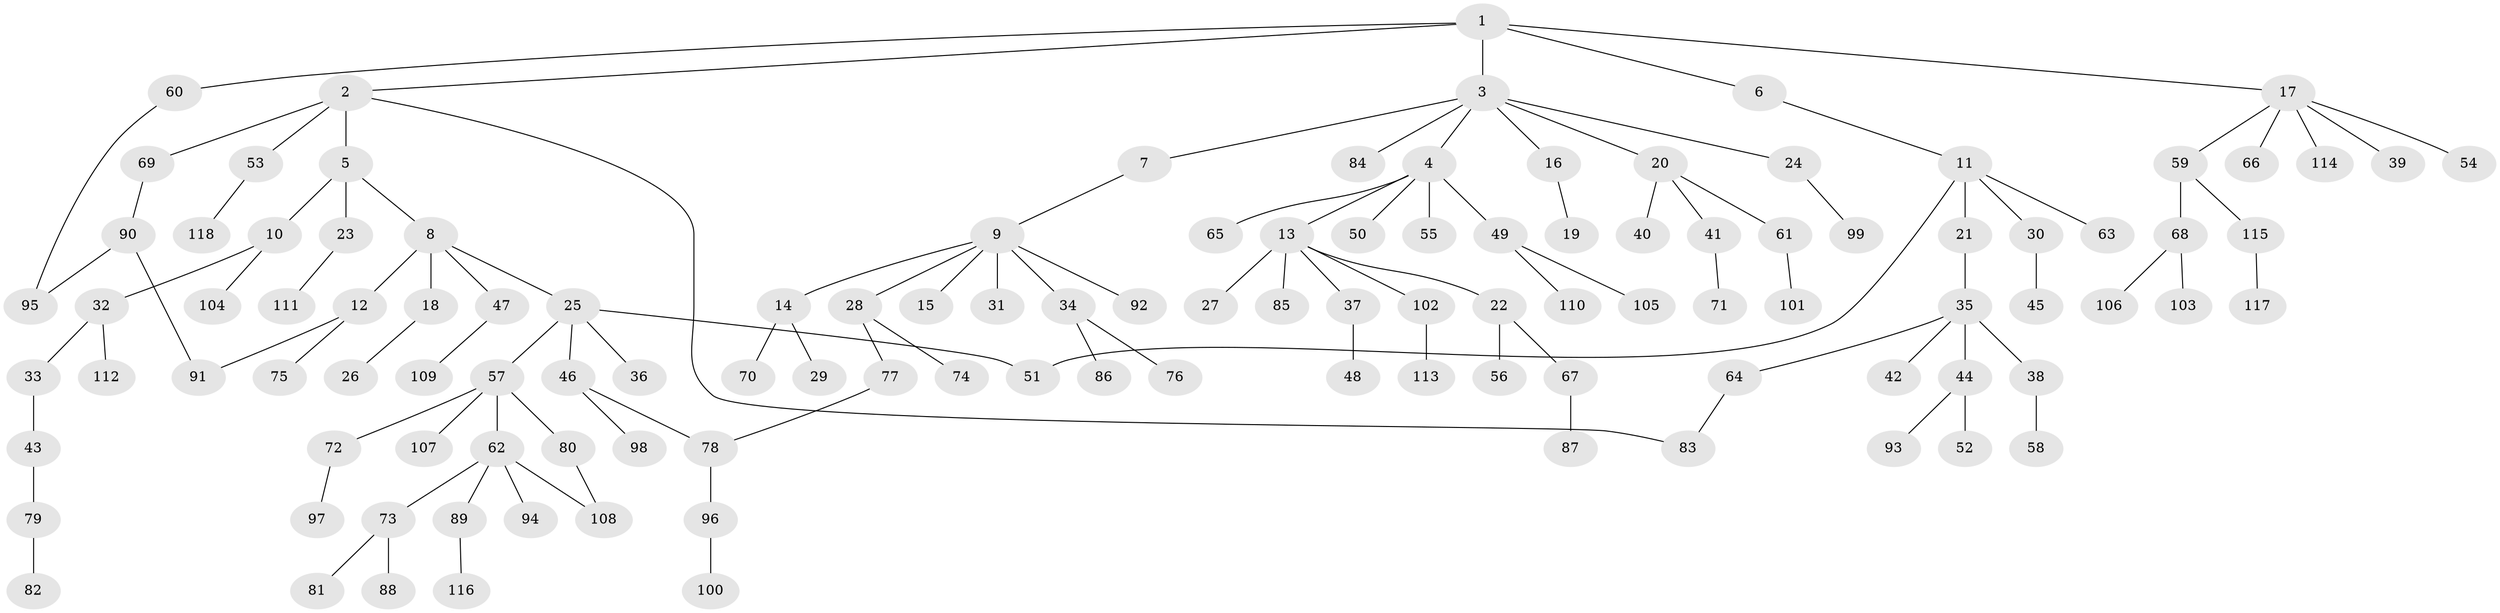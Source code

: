 // coarse degree distribution, {8: 0.0425531914893617, 6: 0.02127659574468085, 7: 0.06382978723404255, 5: 0.02127659574468085, 2: 0.2127659574468085, 1: 0.5957446808510638, 3: 0.0425531914893617}
// Generated by graph-tools (version 1.1) at 2025/16/03/04/25 18:16:49]
// undirected, 118 vertices, 123 edges
graph export_dot {
graph [start="1"]
  node [color=gray90,style=filled];
  1;
  2;
  3;
  4;
  5;
  6;
  7;
  8;
  9;
  10;
  11;
  12;
  13;
  14;
  15;
  16;
  17;
  18;
  19;
  20;
  21;
  22;
  23;
  24;
  25;
  26;
  27;
  28;
  29;
  30;
  31;
  32;
  33;
  34;
  35;
  36;
  37;
  38;
  39;
  40;
  41;
  42;
  43;
  44;
  45;
  46;
  47;
  48;
  49;
  50;
  51;
  52;
  53;
  54;
  55;
  56;
  57;
  58;
  59;
  60;
  61;
  62;
  63;
  64;
  65;
  66;
  67;
  68;
  69;
  70;
  71;
  72;
  73;
  74;
  75;
  76;
  77;
  78;
  79;
  80;
  81;
  82;
  83;
  84;
  85;
  86;
  87;
  88;
  89;
  90;
  91;
  92;
  93;
  94;
  95;
  96;
  97;
  98;
  99;
  100;
  101;
  102;
  103;
  104;
  105;
  106;
  107;
  108;
  109;
  110;
  111;
  112;
  113;
  114;
  115;
  116;
  117;
  118;
  1 -- 2;
  1 -- 3;
  1 -- 6;
  1 -- 17;
  1 -- 60;
  2 -- 5;
  2 -- 53;
  2 -- 69;
  2 -- 83;
  3 -- 4;
  3 -- 7;
  3 -- 16;
  3 -- 20;
  3 -- 24;
  3 -- 84;
  4 -- 13;
  4 -- 49;
  4 -- 50;
  4 -- 55;
  4 -- 65;
  5 -- 8;
  5 -- 10;
  5 -- 23;
  6 -- 11;
  7 -- 9;
  8 -- 12;
  8 -- 18;
  8 -- 25;
  8 -- 47;
  9 -- 14;
  9 -- 15;
  9 -- 28;
  9 -- 31;
  9 -- 34;
  9 -- 92;
  10 -- 32;
  10 -- 104;
  11 -- 21;
  11 -- 30;
  11 -- 63;
  11 -- 51;
  12 -- 75;
  12 -- 91;
  13 -- 22;
  13 -- 27;
  13 -- 37;
  13 -- 85;
  13 -- 102;
  14 -- 29;
  14 -- 70;
  16 -- 19;
  17 -- 39;
  17 -- 54;
  17 -- 59;
  17 -- 66;
  17 -- 114;
  18 -- 26;
  20 -- 40;
  20 -- 41;
  20 -- 61;
  21 -- 35;
  22 -- 56;
  22 -- 67;
  23 -- 111;
  24 -- 99;
  25 -- 36;
  25 -- 46;
  25 -- 51;
  25 -- 57;
  28 -- 74;
  28 -- 77;
  30 -- 45;
  32 -- 33;
  32 -- 112;
  33 -- 43;
  34 -- 76;
  34 -- 86;
  35 -- 38;
  35 -- 42;
  35 -- 44;
  35 -- 64;
  37 -- 48;
  38 -- 58;
  41 -- 71;
  43 -- 79;
  44 -- 52;
  44 -- 93;
  46 -- 78;
  46 -- 98;
  47 -- 109;
  49 -- 105;
  49 -- 110;
  53 -- 118;
  57 -- 62;
  57 -- 72;
  57 -- 80;
  57 -- 107;
  59 -- 68;
  59 -- 115;
  60 -- 95;
  61 -- 101;
  62 -- 73;
  62 -- 89;
  62 -- 94;
  62 -- 108;
  64 -- 83;
  67 -- 87;
  68 -- 103;
  68 -- 106;
  69 -- 90;
  72 -- 97;
  73 -- 81;
  73 -- 88;
  77 -- 78;
  78 -- 96;
  79 -- 82;
  80 -- 108;
  89 -- 116;
  90 -- 91;
  90 -- 95;
  96 -- 100;
  102 -- 113;
  115 -- 117;
}
